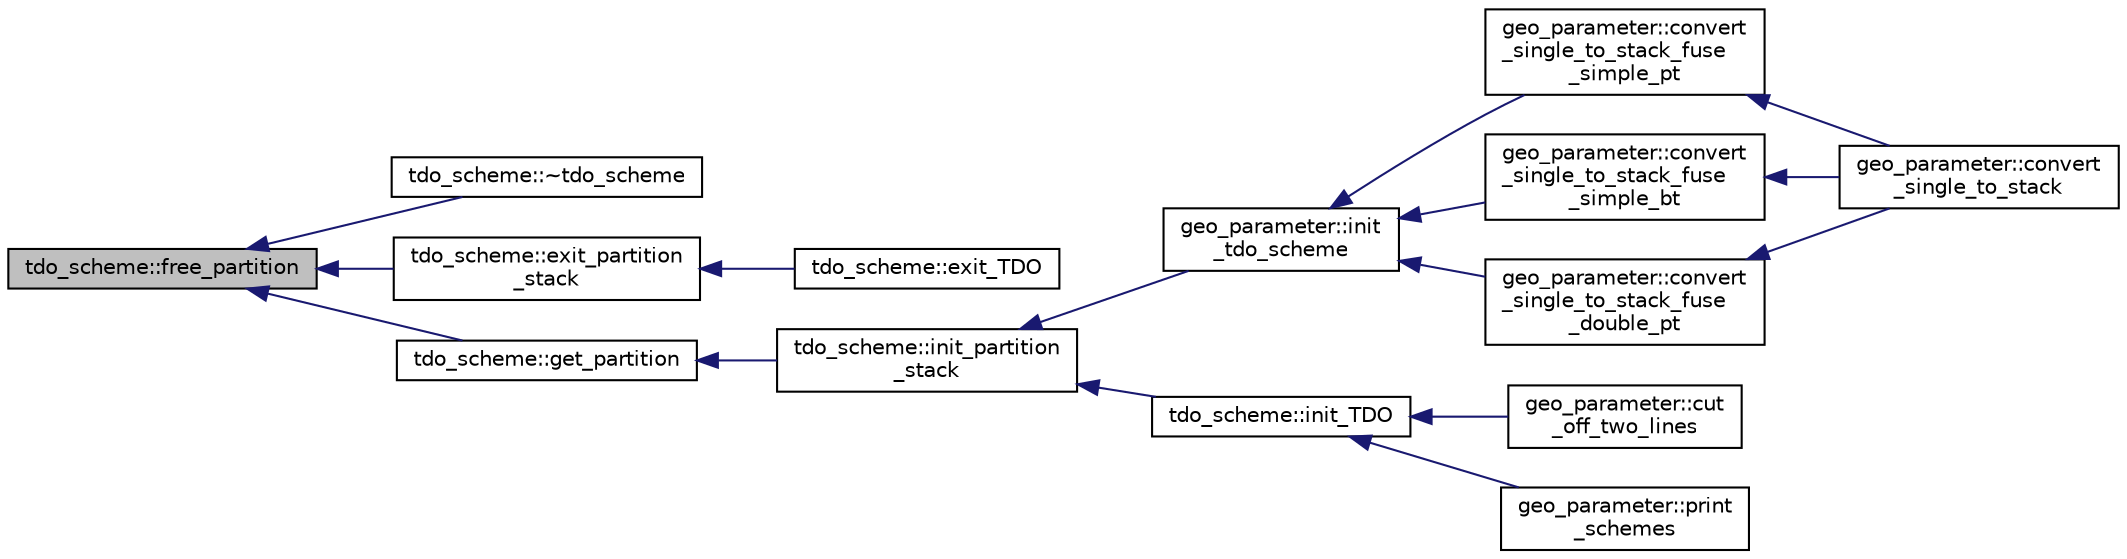 digraph "tdo_scheme::free_partition"
{
  edge [fontname="Helvetica",fontsize="10",labelfontname="Helvetica",labelfontsize="10"];
  node [fontname="Helvetica",fontsize="10",shape=record];
  rankdir="LR";
  Node42 [label="tdo_scheme::free_partition",height=0.2,width=0.4,color="black", fillcolor="grey75", style="filled", fontcolor="black"];
  Node42 -> Node43 [dir="back",color="midnightblue",fontsize="10",style="solid",fontname="Helvetica"];
  Node43 [label="tdo_scheme::~tdo_scheme",height=0.2,width=0.4,color="black", fillcolor="white", style="filled",URL="$d7/dbc/classtdo__scheme.html#ac1faaab1344d50800638910b29f960c6"];
  Node42 -> Node44 [dir="back",color="midnightblue",fontsize="10",style="solid",fontname="Helvetica"];
  Node44 [label="tdo_scheme::exit_partition\l_stack",height=0.2,width=0.4,color="black", fillcolor="white", style="filled",URL="$d7/dbc/classtdo__scheme.html#a74620eccf6df140397430fc5487de0cd"];
  Node44 -> Node45 [dir="back",color="midnightblue",fontsize="10",style="solid",fontname="Helvetica"];
  Node45 [label="tdo_scheme::exit_TDO",height=0.2,width=0.4,color="black", fillcolor="white", style="filled",URL="$d7/dbc/classtdo__scheme.html#a9ba9a565269fef79130f7b546660ebad"];
  Node42 -> Node46 [dir="back",color="midnightblue",fontsize="10",style="solid",fontname="Helvetica"];
  Node46 [label="tdo_scheme::get_partition",height=0.2,width=0.4,color="black", fillcolor="white", style="filled",URL="$d7/dbc/classtdo__scheme.html#af6f141b86e464a6be4238b84b05a59c4"];
  Node46 -> Node47 [dir="back",color="midnightblue",fontsize="10",style="solid",fontname="Helvetica"];
  Node47 [label="tdo_scheme::init_partition\l_stack",height=0.2,width=0.4,color="black", fillcolor="white", style="filled",URL="$d7/dbc/classtdo__scheme.html#a88ee0be1cbf7309f0c5cfe96216c4b56"];
  Node47 -> Node48 [dir="back",color="midnightblue",fontsize="10",style="solid",fontname="Helvetica"];
  Node48 [label="geo_parameter::init\l_tdo_scheme",height=0.2,width=0.4,color="black", fillcolor="white", style="filled",URL="$d9/d51/classgeo__parameter.html#a054027061960485ce489da47ad285841"];
  Node48 -> Node49 [dir="back",color="midnightblue",fontsize="10",style="solid",fontname="Helvetica"];
  Node49 [label="geo_parameter::convert\l_single_to_stack_fuse\l_simple_pt",height=0.2,width=0.4,color="black", fillcolor="white", style="filled",URL="$d9/d51/classgeo__parameter.html#a55bfef2de6f778f98dc6556db7ca09f0"];
  Node49 -> Node50 [dir="back",color="midnightblue",fontsize="10",style="solid",fontname="Helvetica"];
  Node50 [label="geo_parameter::convert\l_single_to_stack",height=0.2,width=0.4,color="black", fillcolor="white", style="filled",URL="$d9/d51/classgeo__parameter.html#a38a7db47929dd2be6c51bf84ce6910d1"];
  Node48 -> Node51 [dir="back",color="midnightblue",fontsize="10",style="solid",fontname="Helvetica"];
  Node51 [label="geo_parameter::convert\l_single_to_stack_fuse\l_simple_bt",height=0.2,width=0.4,color="black", fillcolor="white", style="filled",URL="$d9/d51/classgeo__parameter.html#a0cf3cd58d64429f34e0d332873df8ce0"];
  Node51 -> Node50 [dir="back",color="midnightblue",fontsize="10",style="solid",fontname="Helvetica"];
  Node48 -> Node52 [dir="back",color="midnightblue",fontsize="10",style="solid",fontname="Helvetica"];
  Node52 [label="geo_parameter::convert\l_single_to_stack_fuse\l_double_pt",height=0.2,width=0.4,color="black", fillcolor="white", style="filled",URL="$d9/d51/classgeo__parameter.html#a5932c348cab6747ce94d2eeb7a1c40b0"];
  Node52 -> Node50 [dir="back",color="midnightblue",fontsize="10",style="solid",fontname="Helvetica"];
  Node47 -> Node53 [dir="back",color="midnightblue",fontsize="10",style="solid",fontname="Helvetica"];
  Node53 [label="tdo_scheme::init_TDO",height=0.2,width=0.4,color="black", fillcolor="white", style="filled",URL="$d7/dbc/classtdo__scheme.html#a6e96a46806b69b0dce089b38da19ddc8"];
  Node53 -> Node54 [dir="back",color="midnightblue",fontsize="10",style="solid",fontname="Helvetica"];
  Node54 [label="geo_parameter::cut\l_off_two_lines",height=0.2,width=0.4,color="black", fillcolor="white", style="filled",URL="$d9/d51/classgeo__parameter.html#a4a8521129ea64b169d26abf5ff0ce0d9"];
  Node53 -> Node55 [dir="back",color="midnightblue",fontsize="10",style="solid",fontname="Helvetica"];
  Node55 [label="geo_parameter::print\l_schemes",height=0.2,width=0.4,color="black", fillcolor="white", style="filled",URL="$d9/d51/classgeo__parameter.html#a40ece8eb12f3eeff37e420100551fc80"];
}
